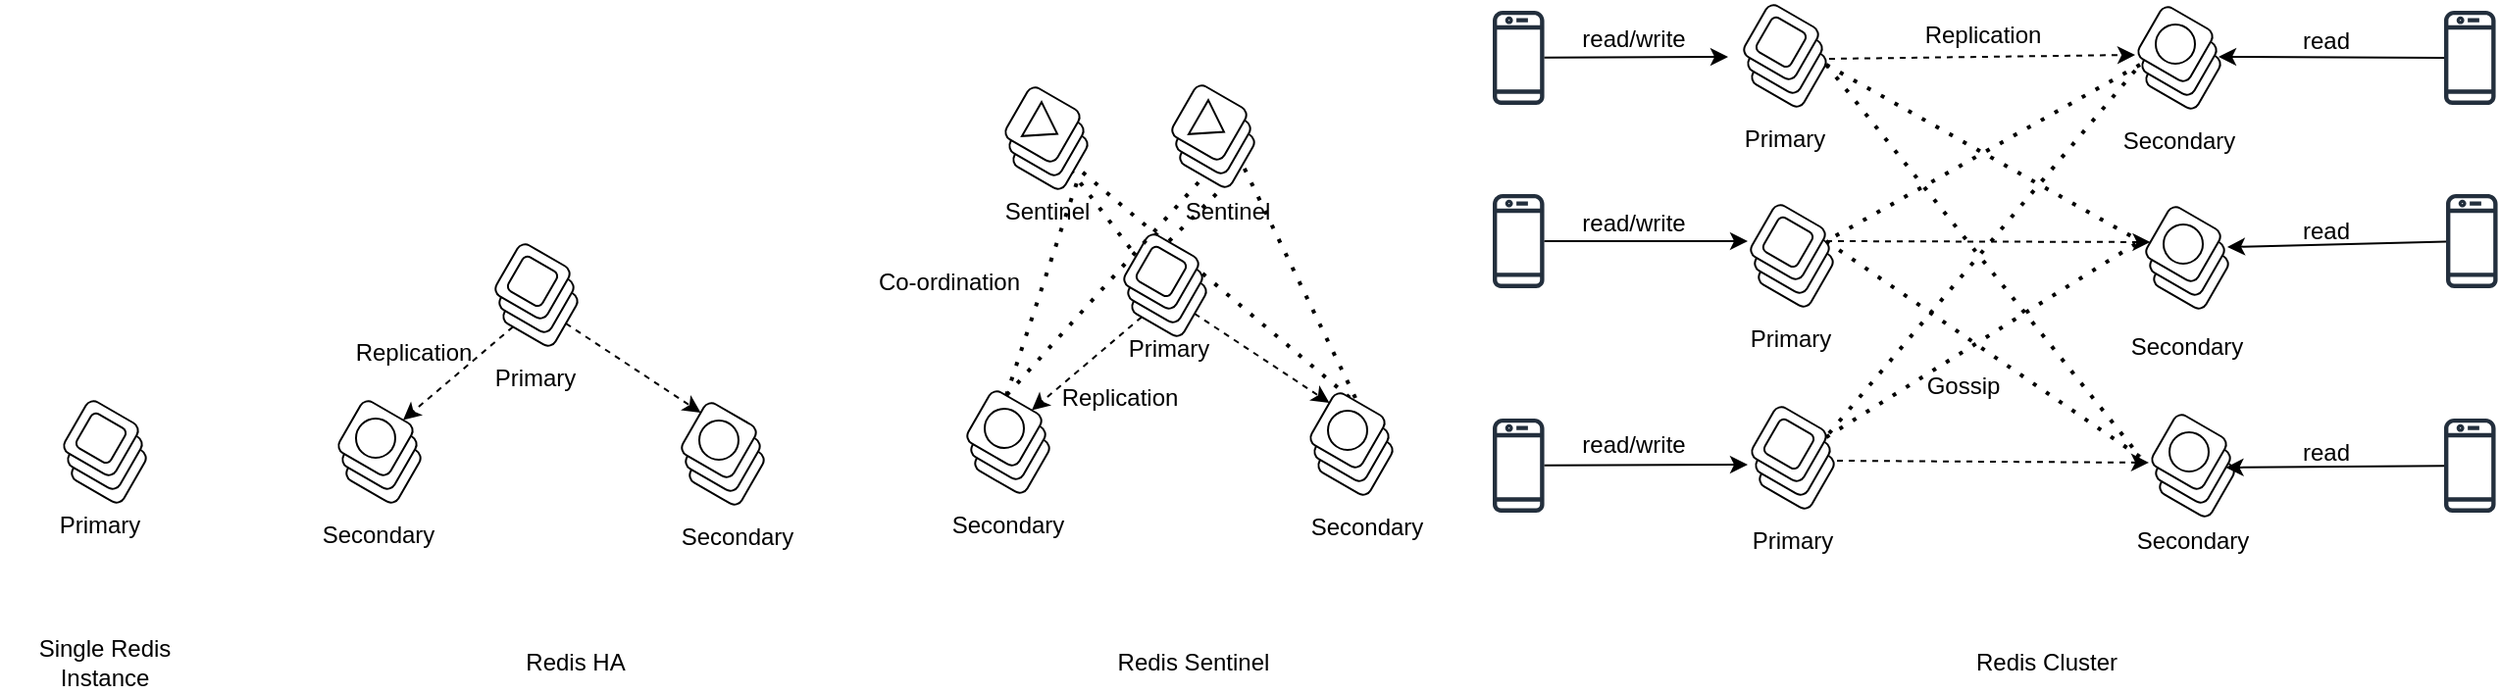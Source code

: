 <mxfile version="21.3.8" type="github">
  <diagram name="Page-1" id="Pu-Xg4iQmbZEXAthtmg6">
    <mxGraphModel dx="954" dy="1602" grid="1" gridSize="10" guides="1" tooltips="1" connect="1" arrows="1" fold="1" page="1" pageScale="1" pageWidth="850" pageHeight="1100" math="0" shadow="0">
      <root>
        <mxCell id="0" />
        <mxCell id="1" parent="0" />
        <mxCell id="jeQJ4BIFKmj9hE7d5jCC-107" value="" style="endArrow=none;dashed=1;html=1;dashPattern=1 3;strokeWidth=2;rounded=0;entryX=1;entryY=0.5;entryDx=0;entryDy=0;" edge="1" parent="1" target="jeQJ4BIFKmj9hE7d5jCC-91">
          <mxGeometry width="50" height="50" relative="1" as="geometry">
            <mxPoint x="780" y="200" as="sourcePoint" />
            <mxPoint x="730" y="190" as="targetPoint" />
          </mxGeometry>
        </mxCell>
        <mxCell id="jeQJ4BIFKmj9hE7d5jCC-108" value="" style="endArrow=none;dashed=1;html=1;dashPattern=1 3;strokeWidth=2;rounded=0;entryX=0.5;entryY=0;entryDx=0;entryDy=0;exitX=0;exitY=1;exitDx=0;exitDy=0;" edge="1" parent="1" source="jeQJ4BIFKmj9hE7d5jCC-101" target="jeQJ4BIFKmj9hE7d5jCC-101">
          <mxGeometry width="50" height="50" relative="1" as="geometry">
            <mxPoint x="600" y="410" as="sourcePoint" />
            <mxPoint x="670" y="240" as="targetPoint" />
          </mxGeometry>
        </mxCell>
        <mxCell id="jeQJ4BIFKmj9hE7d5jCC-105" value="" style="endArrow=none;dashed=1;html=1;dashPattern=1 3;strokeWidth=2;rounded=0;entryX=1;entryY=0.5;entryDx=0;entryDy=0;exitX=0.25;exitY=0;exitDx=0;exitDy=0;" edge="1" parent="1" source="jeQJ4BIFKmj9hE7d5jCC-81" target="jeQJ4BIFKmj9hE7d5jCC-12">
          <mxGeometry width="50" height="50" relative="1" as="geometry">
            <mxPoint x="730" y="420" as="sourcePoint" />
            <mxPoint x="650" y="140" as="targetPoint" />
          </mxGeometry>
        </mxCell>
        <mxCell id="jeQJ4BIFKmj9hE7d5jCC-103" value="" style="endArrow=none;dashed=1;html=1;dashPattern=1 3;strokeWidth=2;rounded=0;entryX=0.7;entryY=-0.2;entryDx=0;entryDy=0;entryPerimeter=0;" edge="1" parent="1" target="jeQJ4BIFKmj9hE7d5jCC-100">
          <mxGeometry width="50" height="50" relative="1" as="geometry">
            <mxPoint x="670" y="130" as="sourcePoint" />
            <mxPoint x="710" y="250" as="targetPoint" />
          </mxGeometry>
        </mxCell>
        <mxCell id="jeQJ4BIFKmj9hE7d5jCC-104" value="" style="endArrow=none;dashed=1;html=1;dashPattern=1 3;strokeWidth=2;rounded=0;entryX=0.75;entryY=0;entryDx=0;entryDy=0;exitX=0.25;exitY=0;exitDx=0;exitDy=0;" edge="1" parent="1" source="jeQJ4BIFKmj9hE7d5jCC-71" target="jeQJ4BIFKmj9hE7d5jCC-100">
          <mxGeometry width="50" height="50" relative="1" as="geometry">
            <mxPoint x="670" y="400" as="sourcePoint" />
            <mxPoint x="720" y="350" as="targetPoint" />
          </mxGeometry>
        </mxCell>
        <mxCell id="jeQJ4BIFKmj9hE7d5jCC-17" value="" style="group" vertex="1" connectable="0" parent="1">
          <mxGeometry x="120.0" y="200.0" width="44.981" height="54.981" as="geometry" />
        </mxCell>
        <mxCell id="jeQJ4BIFKmj9hE7d5jCC-4" value="" style="rounded=1;whiteSpace=wrap;html=1;rotation=30;" vertex="1" parent="jeQJ4BIFKmj9hE7d5jCC-17">
          <mxGeometry x="9.49" y="19.49" width="30" height="30" as="geometry" />
        </mxCell>
        <mxCell id="jeQJ4BIFKmj9hE7d5jCC-3" value="" style="rounded=1;whiteSpace=wrap;html=1;rotation=30;" vertex="1" parent="jeQJ4BIFKmj9hE7d5jCC-17">
          <mxGeometry x="7.49" y="12.49" width="30" height="30" as="geometry" />
        </mxCell>
        <mxCell id="jeQJ4BIFKmj9hE7d5jCC-2" value="" style="rounded=1;whiteSpace=wrap;html=1;rotation=30;" vertex="1" parent="jeQJ4BIFKmj9hE7d5jCC-17">
          <mxGeometry x="5.49" y="5.49" width="30" height="30" as="geometry" />
        </mxCell>
        <mxCell id="jeQJ4BIFKmj9hE7d5jCC-5" value="" style="rounded=1;whiteSpace=wrap;html=1;rotation=30;" vertex="1" parent="jeQJ4BIFKmj9hE7d5jCC-17">
          <mxGeometry x="10.49" y="10.49" width="20" height="20" as="geometry" />
        </mxCell>
        <mxCell id="jeQJ4BIFKmj9hE7d5jCC-18" value="" style="group" vertex="1" connectable="0" parent="1">
          <mxGeometry x="260.0" y="200.0" width="44.981" height="54.981" as="geometry" />
        </mxCell>
        <mxCell id="jeQJ4BIFKmj9hE7d5jCC-7" value="" style="rounded=1;whiteSpace=wrap;html=1;rotation=30;" vertex="1" parent="jeQJ4BIFKmj9hE7d5jCC-18">
          <mxGeometry x="9.49" y="19.49" width="30" height="30" as="geometry" />
        </mxCell>
        <mxCell id="jeQJ4BIFKmj9hE7d5jCC-8" value="" style="rounded=1;whiteSpace=wrap;html=1;rotation=30;" vertex="1" parent="jeQJ4BIFKmj9hE7d5jCC-18">
          <mxGeometry x="7.49" y="12.49" width="30" height="30" as="geometry" />
        </mxCell>
        <mxCell id="jeQJ4BIFKmj9hE7d5jCC-9" value="" style="rounded=1;whiteSpace=wrap;html=1;rotation=30;" vertex="1" parent="jeQJ4BIFKmj9hE7d5jCC-18">
          <mxGeometry x="5.49" y="5.49" width="30" height="30" as="geometry" />
        </mxCell>
        <mxCell id="jeQJ4BIFKmj9hE7d5jCC-11" value="" style="ellipse;whiteSpace=wrap;html=1;aspect=fixed;" vertex="1" parent="jeQJ4BIFKmj9hE7d5jCC-18">
          <mxGeometry x="10.49" y="10.49" width="20" height="20" as="geometry" />
        </mxCell>
        <mxCell id="jeQJ4BIFKmj9hE7d5jCC-19" value="" style="group" vertex="1" connectable="0" parent="1">
          <mxGeometry x="600.0" y="40.0" width="44.981" height="54.981" as="geometry" />
        </mxCell>
        <mxCell id="jeQJ4BIFKmj9hE7d5jCC-12" value="" style="rounded=1;whiteSpace=wrap;html=1;rotation=30;" vertex="1" parent="jeQJ4BIFKmj9hE7d5jCC-19">
          <mxGeometry x="9.49" y="19.49" width="30" height="30" as="geometry" />
        </mxCell>
        <mxCell id="jeQJ4BIFKmj9hE7d5jCC-13" value="" style="rounded=1;whiteSpace=wrap;html=1;rotation=30;" vertex="1" parent="jeQJ4BIFKmj9hE7d5jCC-19">
          <mxGeometry x="7.49" y="12.49" width="30" height="30" as="geometry" />
        </mxCell>
        <mxCell id="jeQJ4BIFKmj9hE7d5jCC-14" value="" style="rounded=1;whiteSpace=wrap;html=1;rotation=30;" vertex="1" parent="jeQJ4BIFKmj9hE7d5jCC-19">
          <mxGeometry x="5.49" y="5.49" width="30" height="30" as="geometry" />
        </mxCell>
        <mxCell id="jeQJ4BIFKmj9hE7d5jCC-16" value="" style="triangle;whiteSpace=wrap;html=1;rotation=30;" vertex="1" parent="jeQJ4BIFKmj9hE7d5jCC-19">
          <mxGeometry x="13.99" y="11.49" width="15" height="20" as="geometry" />
        </mxCell>
        <mxCell id="jeQJ4BIFKmj9hE7d5jCC-20" value="Single Redis Instance" style="text;html=1;strokeColor=none;fillColor=none;align=center;verticalAlign=middle;whiteSpace=wrap;rounded=0;" vertex="1" parent="1">
          <mxGeometry x="89.99" y="320" width="105" height="30" as="geometry" />
        </mxCell>
        <mxCell id="jeQJ4BIFKmj9hE7d5jCC-26" value="" style="group" vertex="1" connectable="0" parent="1">
          <mxGeometry x="340" y="120" width="44.981" height="54.981" as="geometry" />
        </mxCell>
        <mxCell id="jeQJ4BIFKmj9hE7d5jCC-27" value="" style="rounded=1;whiteSpace=wrap;html=1;rotation=30;" vertex="1" parent="jeQJ4BIFKmj9hE7d5jCC-26">
          <mxGeometry x="9.49" y="19.49" width="30" height="30" as="geometry" />
        </mxCell>
        <mxCell id="jeQJ4BIFKmj9hE7d5jCC-28" value="" style="rounded=1;whiteSpace=wrap;html=1;rotation=30;" vertex="1" parent="jeQJ4BIFKmj9hE7d5jCC-26">
          <mxGeometry x="7.49" y="12.49" width="30" height="30" as="geometry" />
        </mxCell>
        <mxCell id="jeQJ4BIFKmj9hE7d5jCC-29" value="" style="rounded=1;whiteSpace=wrap;html=1;rotation=30;" vertex="1" parent="jeQJ4BIFKmj9hE7d5jCC-26">
          <mxGeometry x="5.49" y="5.49" width="30" height="30" as="geometry" />
        </mxCell>
        <mxCell id="jeQJ4BIFKmj9hE7d5jCC-30" value="" style="rounded=1;whiteSpace=wrap;html=1;rotation=30;" vertex="1" parent="jeQJ4BIFKmj9hE7d5jCC-26">
          <mxGeometry x="10.49" y="10.49" width="20" height="20" as="geometry" />
        </mxCell>
        <mxCell id="jeQJ4BIFKmj9hE7d5jCC-31" value="" style="group" vertex="1" connectable="0" parent="1">
          <mxGeometry x="435" y="201" width="44.981" height="54.981" as="geometry" />
        </mxCell>
        <mxCell id="jeQJ4BIFKmj9hE7d5jCC-32" value="" style="rounded=1;whiteSpace=wrap;html=1;rotation=30;" vertex="1" parent="jeQJ4BIFKmj9hE7d5jCC-31">
          <mxGeometry x="9.49" y="19.49" width="30" height="30" as="geometry" />
        </mxCell>
        <mxCell id="jeQJ4BIFKmj9hE7d5jCC-33" value="" style="rounded=1;whiteSpace=wrap;html=1;rotation=30;" vertex="1" parent="jeQJ4BIFKmj9hE7d5jCC-31">
          <mxGeometry x="7.49" y="12.49" width="30" height="30" as="geometry" />
        </mxCell>
        <mxCell id="jeQJ4BIFKmj9hE7d5jCC-34" value="" style="rounded=1;whiteSpace=wrap;html=1;rotation=30;" vertex="1" parent="jeQJ4BIFKmj9hE7d5jCC-31">
          <mxGeometry x="5.49" y="5.49" width="30" height="30" as="geometry" />
        </mxCell>
        <mxCell id="jeQJ4BIFKmj9hE7d5jCC-35" value="" style="ellipse;whiteSpace=wrap;html=1;aspect=fixed;" vertex="1" parent="jeQJ4BIFKmj9hE7d5jCC-31">
          <mxGeometry x="10.49" y="10.49" width="20" height="20" as="geometry" />
        </mxCell>
        <mxCell id="jeQJ4BIFKmj9hE7d5jCC-37" value="" style="endArrow=classic;html=1;rounded=0;exitX=0.25;exitY=1;exitDx=0;exitDy=0;entryX=0.75;entryY=0;entryDx=0;entryDy=0;dashed=1;" edge="1" parent="1" source="jeQJ4BIFKmj9hE7d5jCC-27" target="jeQJ4BIFKmj9hE7d5jCC-9">
          <mxGeometry width="50" height="50" relative="1" as="geometry">
            <mxPoint x="400" y="180" as="sourcePoint" />
            <mxPoint x="450" y="130" as="targetPoint" />
          </mxGeometry>
        </mxCell>
        <mxCell id="jeQJ4BIFKmj9hE7d5jCC-38" value="" style="endArrow=classic;html=1;rounded=0;exitX=1;exitY=0.5;exitDx=0;exitDy=0;entryX=0;entryY=0.25;entryDx=0;entryDy=0;dashed=1;" edge="1" parent="1" source="jeQJ4BIFKmj9hE7d5jCC-27" target="jeQJ4BIFKmj9hE7d5jCC-34">
          <mxGeometry width="50" height="50" relative="1" as="geometry">
            <mxPoint x="350" y="330" as="sourcePoint" />
            <mxPoint x="400" y="280" as="targetPoint" />
          </mxGeometry>
        </mxCell>
        <mxCell id="jeQJ4BIFKmj9hE7d5jCC-39" value="Primary" style="text;html=1;strokeColor=none;fillColor=none;align=center;verticalAlign=middle;whiteSpace=wrap;rounded=0;" vertex="1" parent="1">
          <mxGeometry x="110" y="250" width="60" height="30" as="geometry" />
        </mxCell>
        <mxCell id="jeQJ4BIFKmj9hE7d5jCC-40" value="Primary" style="text;html=1;strokeColor=none;fillColor=none;align=center;verticalAlign=middle;whiteSpace=wrap;rounded=0;" vertex="1" parent="1">
          <mxGeometry x="332.49" y="174.98" width="60" height="30" as="geometry" />
        </mxCell>
        <mxCell id="jeQJ4BIFKmj9hE7d5jCC-41" value="Secondary" style="text;html=1;strokeColor=none;fillColor=none;align=center;verticalAlign=middle;whiteSpace=wrap;rounded=0;" vertex="1" parent="1">
          <mxGeometry x="252.49" y="254.98" width="60" height="30" as="geometry" />
        </mxCell>
        <mxCell id="jeQJ4BIFKmj9hE7d5jCC-42" value="Secondary" style="text;html=1;strokeColor=none;fillColor=none;align=center;verticalAlign=middle;whiteSpace=wrap;rounded=0;" vertex="1" parent="1">
          <mxGeometry x="435" y="255.98" width="60" height="30" as="geometry" />
        </mxCell>
        <mxCell id="jeQJ4BIFKmj9hE7d5jCC-43" value="Redis HA" style="text;html=1;strokeColor=none;fillColor=none;align=center;verticalAlign=middle;whiteSpace=wrap;rounded=0;" vertex="1" parent="1">
          <mxGeometry x="330" y="320" width="105" height="30" as="geometry" />
        </mxCell>
        <mxCell id="jeQJ4BIFKmj9hE7d5jCC-68" value="" style="group" vertex="1" connectable="0" parent="1">
          <mxGeometry x="580.51" y="195.0" width="44.981" height="54.981" as="geometry" />
        </mxCell>
        <mxCell id="jeQJ4BIFKmj9hE7d5jCC-69" value="" style="rounded=1;whiteSpace=wrap;html=1;rotation=30;" vertex="1" parent="jeQJ4BIFKmj9hE7d5jCC-68">
          <mxGeometry x="9.49" y="19.49" width="30" height="30" as="geometry" />
        </mxCell>
        <mxCell id="jeQJ4BIFKmj9hE7d5jCC-70" value="" style="rounded=1;whiteSpace=wrap;html=1;rotation=30;" vertex="1" parent="jeQJ4BIFKmj9hE7d5jCC-68">
          <mxGeometry x="7.49" y="12.49" width="30" height="30" as="geometry" />
        </mxCell>
        <mxCell id="jeQJ4BIFKmj9hE7d5jCC-71" value="" style="rounded=1;whiteSpace=wrap;html=1;rotation=30;" vertex="1" parent="jeQJ4BIFKmj9hE7d5jCC-68">
          <mxGeometry x="5.49" y="5.49" width="30" height="30" as="geometry" />
        </mxCell>
        <mxCell id="jeQJ4BIFKmj9hE7d5jCC-72" value="" style="ellipse;whiteSpace=wrap;html=1;aspect=fixed;" vertex="1" parent="jeQJ4BIFKmj9hE7d5jCC-68">
          <mxGeometry x="10.49" y="10.49" width="20" height="20" as="geometry" />
        </mxCell>
        <mxCell id="jeQJ4BIFKmj9hE7d5jCC-73" value="" style="group" vertex="1" connectable="0" parent="1">
          <mxGeometry x="660.51" y="115" width="44.981" height="54.981" as="geometry" />
        </mxCell>
        <mxCell id="jeQJ4BIFKmj9hE7d5jCC-74" value="" style="rounded=1;whiteSpace=wrap;html=1;rotation=30;" vertex="1" parent="jeQJ4BIFKmj9hE7d5jCC-73">
          <mxGeometry x="9.49" y="19.49" width="30" height="30" as="geometry" />
        </mxCell>
        <mxCell id="jeQJ4BIFKmj9hE7d5jCC-75" value="" style="rounded=1;whiteSpace=wrap;html=1;rotation=30;" vertex="1" parent="jeQJ4BIFKmj9hE7d5jCC-73">
          <mxGeometry x="7.49" y="12.49" width="30" height="30" as="geometry" />
        </mxCell>
        <mxCell id="jeQJ4BIFKmj9hE7d5jCC-76" value="" style="rounded=1;whiteSpace=wrap;html=1;rotation=30;" vertex="1" parent="jeQJ4BIFKmj9hE7d5jCC-73">
          <mxGeometry x="5.49" y="5.49" width="30" height="30" as="geometry" />
        </mxCell>
        <mxCell id="jeQJ4BIFKmj9hE7d5jCC-77" value="" style="rounded=1;whiteSpace=wrap;html=1;rotation=30;" vertex="1" parent="jeQJ4BIFKmj9hE7d5jCC-73">
          <mxGeometry x="10.49" y="10.49" width="20" height="20" as="geometry" />
        </mxCell>
        <mxCell id="jeQJ4BIFKmj9hE7d5jCC-78" value="" style="group" vertex="1" connectable="0" parent="1">
          <mxGeometry x="755.51" y="196" width="44.981" height="54.981" as="geometry" />
        </mxCell>
        <mxCell id="jeQJ4BIFKmj9hE7d5jCC-79" value="" style="rounded=1;whiteSpace=wrap;html=1;rotation=30;" vertex="1" parent="jeQJ4BIFKmj9hE7d5jCC-78">
          <mxGeometry x="9.49" y="19.49" width="30" height="30" as="geometry" />
        </mxCell>
        <mxCell id="jeQJ4BIFKmj9hE7d5jCC-80" value="" style="rounded=1;whiteSpace=wrap;html=1;rotation=30;" vertex="1" parent="jeQJ4BIFKmj9hE7d5jCC-78">
          <mxGeometry x="7.49" y="12.49" width="30" height="30" as="geometry" />
        </mxCell>
        <mxCell id="jeQJ4BIFKmj9hE7d5jCC-81" value="" style="rounded=1;whiteSpace=wrap;html=1;rotation=30;" vertex="1" parent="jeQJ4BIFKmj9hE7d5jCC-78">
          <mxGeometry x="5.49" y="5.49" width="30" height="30" as="geometry" />
        </mxCell>
        <mxCell id="jeQJ4BIFKmj9hE7d5jCC-82" value="" style="ellipse;whiteSpace=wrap;html=1;aspect=fixed;" vertex="1" parent="jeQJ4BIFKmj9hE7d5jCC-78">
          <mxGeometry x="10.49" y="10.49" width="20" height="20" as="geometry" />
        </mxCell>
        <mxCell id="jeQJ4BIFKmj9hE7d5jCC-83" value="" style="endArrow=classic;html=1;rounded=0;exitX=0.25;exitY=1;exitDx=0;exitDy=0;entryX=0.75;entryY=0;entryDx=0;entryDy=0;dashed=1;" edge="1" parent="1" source="jeQJ4BIFKmj9hE7d5jCC-74" target="jeQJ4BIFKmj9hE7d5jCC-71">
          <mxGeometry width="50" height="50" relative="1" as="geometry">
            <mxPoint x="720.51" y="175" as="sourcePoint" />
            <mxPoint x="770.51" y="125" as="targetPoint" />
          </mxGeometry>
        </mxCell>
        <mxCell id="jeQJ4BIFKmj9hE7d5jCC-84" value="" style="endArrow=classic;html=1;rounded=0;exitX=1;exitY=0.5;exitDx=0;exitDy=0;entryX=0;entryY=0.25;entryDx=0;entryDy=0;dashed=1;" edge="1" parent="1" source="jeQJ4BIFKmj9hE7d5jCC-74" target="jeQJ4BIFKmj9hE7d5jCC-81">
          <mxGeometry width="50" height="50" relative="1" as="geometry">
            <mxPoint x="670.51" y="325" as="sourcePoint" />
            <mxPoint x="720.51" y="275" as="targetPoint" />
          </mxGeometry>
        </mxCell>
        <mxCell id="jeQJ4BIFKmj9hE7d5jCC-85" value="Primary" style="text;html=1;strokeColor=none;fillColor=none;align=center;verticalAlign=middle;whiteSpace=wrap;rounded=0;" vertex="1" parent="1">
          <mxGeometry x="655" y="159.98" width="60" height="30" as="geometry" />
        </mxCell>
        <mxCell id="jeQJ4BIFKmj9hE7d5jCC-86" value="Secondary" style="text;html=1;strokeColor=none;fillColor=none;align=center;verticalAlign=middle;whiteSpace=wrap;rounded=0;" vertex="1" parent="1">
          <mxGeometry x="573" y="249.98" width="60" height="30" as="geometry" />
        </mxCell>
        <mxCell id="jeQJ4BIFKmj9hE7d5jCC-87" value="Secondary" style="text;html=1;strokeColor=none;fillColor=none;align=center;verticalAlign=middle;whiteSpace=wrap;rounded=0;" vertex="1" parent="1">
          <mxGeometry x="755.51" y="250.98" width="60" height="30" as="geometry" />
        </mxCell>
        <mxCell id="jeQJ4BIFKmj9hE7d5jCC-90" value="" style="group" vertex="1" connectable="0" parent="1">
          <mxGeometry x="685" y="39" width="44.981" height="54.981" as="geometry" />
        </mxCell>
        <mxCell id="jeQJ4BIFKmj9hE7d5jCC-91" value="" style="rounded=1;whiteSpace=wrap;html=1;rotation=30;" vertex="1" parent="jeQJ4BIFKmj9hE7d5jCC-90">
          <mxGeometry x="9.49" y="19.49" width="30" height="30" as="geometry" />
        </mxCell>
        <mxCell id="jeQJ4BIFKmj9hE7d5jCC-92" value="" style="rounded=1;whiteSpace=wrap;html=1;rotation=30;" vertex="1" parent="jeQJ4BIFKmj9hE7d5jCC-90">
          <mxGeometry x="7.49" y="12.49" width="30" height="30" as="geometry" />
        </mxCell>
        <mxCell id="jeQJ4BIFKmj9hE7d5jCC-93" value="" style="rounded=1;whiteSpace=wrap;html=1;rotation=30;" vertex="1" parent="jeQJ4BIFKmj9hE7d5jCC-90">
          <mxGeometry x="5.49" y="5.49" width="30" height="30" as="geometry" />
        </mxCell>
        <mxCell id="jeQJ4BIFKmj9hE7d5jCC-94" value="" style="triangle;whiteSpace=wrap;html=1;rotation=30;" vertex="1" parent="jeQJ4BIFKmj9hE7d5jCC-90">
          <mxGeometry x="13.99" y="11.49" width="15" height="20" as="geometry" />
        </mxCell>
        <mxCell id="jeQJ4BIFKmj9hE7d5jCC-100" value="Sentinel" style="text;html=1;strokeColor=none;fillColor=none;align=center;verticalAlign=middle;whiteSpace=wrap;rounded=0;" vertex="1" parent="1">
          <mxGeometry x="593" y="90" width="60" height="30" as="geometry" />
        </mxCell>
        <mxCell id="jeQJ4BIFKmj9hE7d5jCC-101" value="Sentinel" style="text;html=1;strokeColor=none;fillColor=none;align=center;verticalAlign=middle;whiteSpace=wrap;rounded=0;" vertex="1" parent="1">
          <mxGeometry x="685" y="90" width="60" height="30" as="geometry" />
        </mxCell>
        <mxCell id="jeQJ4BIFKmj9hE7d5jCC-106" value="" style="endArrow=none;dashed=1;html=1;dashPattern=1 3;strokeWidth=2;rounded=0;exitX=0.25;exitY=0;exitDx=0;exitDy=0;entryX=0.25;entryY=0;entryDx=0;entryDy=0;" edge="1" parent="1" source="jeQJ4BIFKmj9hE7d5jCC-101" target="jeQJ4BIFKmj9hE7d5jCC-71">
          <mxGeometry width="50" height="50" relative="1" as="geometry">
            <mxPoint x="690" y="270" as="sourcePoint" />
            <mxPoint x="670" y="400" as="targetPoint" />
          </mxGeometry>
        </mxCell>
        <mxCell id="jeQJ4BIFKmj9hE7d5jCC-109" value="Redis Sentinel" style="text;html=1;strokeColor=none;fillColor=none;align=center;verticalAlign=middle;whiteSpace=wrap;rounded=0;" vertex="1" parent="1">
          <mxGeometry x="644.98" y="320" width="105" height="30" as="geometry" />
        </mxCell>
        <mxCell id="jeQJ4BIFKmj9hE7d5jCC-110" value="Replication" style="text;html=1;strokeColor=none;fillColor=none;align=center;verticalAlign=middle;whiteSpace=wrap;rounded=0;" vertex="1" parent="1">
          <mxGeometry x="270" y="159" width="60" height="36" as="geometry" />
        </mxCell>
        <mxCell id="jeQJ4BIFKmj9hE7d5jCC-111" value="Co-ordination" style="text;html=1;strokeColor=none;fillColor=none;align=center;verticalAlign=middle;whiteSpace=wrap;rounded=0;" vertex="1" parent="1">
          <mxGeometry x="513.49" y="125.98" width="119.51" height="30" as="geometry" />
        </mxCell>
        <mxCell id="jeQJ4BIFKmj9hE7d5jCC-112" value="" style="group" vertex="1" connectable="0" parent="1">
          <mxGeometry x="980" y="100" width="44.981" height="54.981" as="geometry" />
        </mxCell>
        <mxCell id="jeQJ4BIFKmj9hE7d5jCC-113" value="" style="rounded=1;whiteSpace=wrap;html=1;rotation=30;" vertex="1" parent="jeQJ4BIFKmj9hE7d5jCC-112">
          <mxGeometry x="9.49" y="19.49" width="30" height="30" as="geometry" />
        </mxCell>
        <mxCell id="jeQJ4BIFKmj9hE7d5jCC-114" value="" style="rounded=1;whiteSpace=wrap;html=1;rotation=30;" vertex="1" parent="jeQJ4BIFKmj9hE7d5jCC-112">
          <mxGeometry x="7.49" y="12.49" width="30" height="30" as="geometry" />
        </mxCell>
        <mxCell id="jeQJ4BIFKmj9hE7d5jCC-115" value="" style="rounded=1;whiteSpace=wrap;html=1;rotation=30;" vertex="1" parent="jeQJ4BIFKmj9hE7d5jCC-112">
          <mxGeometry x="5.49" y="5.49" width="30" height="30" as="geometry" />
        </mxCell>
        <mxCell id="jeQJ4BIFKmj9hE7d5jCC-116" value="" style="rounded=1;whiteSpace=wrap;html=1;rotation=30;" vertex="1" parent="jeQJ4BIFKmj9hE7d5jCC-112">
          <mxGeometry x="10.49" y="10.49" width="20" height="20" as="geometry" />
        </mxCell>
        <mxCell id="jeQJ4BIFKmj9hE7d5jCC-117" value="Primary" style="text;html=1;strokeColor=none;fillColor=none;align=center;verticalAlign=middle;whiteSpace=wrap;rounded=0;" vertex="1" parent="1">
          <mxGeometry x="972.49" y="154.98" width="60" height="30" as="geometry" />
        </mxCell>
        <mxCell id="jeQJ4BIFKmj9hE7d5jCC-124" value="" style="group" vertex="1" connectable="0" parent="1">
          <mxGeometry x="980.51" y="203" width="44.981" height="54.981" as="geometry" />
        </mxCell>
        <mxCell id="jeQJ4BIFKmj9hE7d5jCC-125" value="" style="rounded=1;whiteSpace=wrap;html=1;rotation=30;" vertex="1" parent="jeQJ4BIFKmj9hE7d5jCC-124">
          <mxGeometry x="9.49" y="19.49" width="30" height="30" as="geometry" />
        </mxCell>
        <mxCell id="jeQJ4BIFKmj9hE7d5jCC-126" value="" style="rounded=1;whiteSpace=wrap;html=1;rotation=30;" vertex="1" parent="jeQJ4BIFKmj9hE7d5jCC-124">
          <mxGeometry x="7.49" y="12.49" width="30" height="30" as="geometry" />
        </mxCell>
        <mxCell id="jeQJ4BIFKmj9hE7d5jCC-127" value="" style="rounded=1;whiteSpace=wrap;html=1;rotation=30;" vertex="1" parent="jeQJ4BIFKmj9hE7d5jCC-124">
          <mxGeometry x="5.49" y="5.49" width="30" height="30" as="geometry" />
        </mxCell>
        <mxCell id="jeQJ4BIFKmj9hE7d5jCC-128" value="" style="rounded=1;whiteSpace=wrap;html=1;rotation=30;" vertex="1" parent="jeQJ4BIFKmj9hE7d5jCC-124">
          <mxGeometry x="10.49" y="10.49" width="20" height="20" as="geometry" />
        </mxCell>
        <mxCell id="jeQJ4BIFKmj9hE7d5jCC-129" value="Primary" style="text;html=1;strokeColor=none;fillColor=none;align=center;verticalAlign=middle;whiteSpace=wrap;rounded=0;" vertex="1" parent="1">
          <mxGeometry x="973" y="257.98" width="60" height="30" as="geometry" />
        </mxCell>
        <mxCell id="jeQJ4BIFKmj9hE7d5jCC-130" value="" style="group" vertex="1" connectable="0" parent="1">
          <mxGeometry x="976.51" y="-2" width="44.981" height="54.981" as="geometry" />
        </mxCell>
        <mxCell id="jeQJ4BIFKmj9hE7d5jCC-131" value="" style="rounded=1;whiteSpace=wrap;html=1;rotation=30;" vertex="1" parent="jeQJ4BIFKmj9hE7d5jCC-130">
          <mxGeometry x="9.49" y="19.49" width="30" height="30" as="geometry" />
        </mxCell>
        <mxCell id="jeQJ4BIFKmj9hE7d5jCC-132" value="" style="rounded=1;whiteSpace=wrap;html=1;rotation=30;" vertex="1" parent="jeQJ4BIFKmj9hE7d5jCC-130">
          <mxGeometry x="7.49" y="12.49" width="30" height="30" as="geometry" />
        </mxCell>
        <mxCell id="jeQJ4BIFKmj9hE7d5jCC-133" value="" style="rounded=1;whiteSpace=wrap;html=1;rotation=30;" vertex="1" parent="jeQJ4BIFKmj9hE7d5jCC-130">
          <mxGeometry x="5.49" y="5.49" width="30" height="30" as="geometry" />
        </mxCell>
        <mxCell id="jeQJ4BIFKmj9hE7d5jCC-134" value="" style="rounded=1;whiteSpace=wrap;html=1;rotation=30;" vertex="1" parent="jeQJ4BIFKmj9hE7d5jCC-130">
          <mxGeometry x="10.49" y="10.49" width="20" height="20" as="geometry" />
        </mxCell>
        <mxCell id="jeQJ4BIFKmj9hE7d5jCC-135" value="Primary" style="text;html=1;strokeColor=none;fillColor=none;align=center;verticalAlign=middle;whiteSpace=wrap;rounded=0;" vertex="1" parent="1">
          <mxGeometry x="969" y="52.98" width="60" height="30" as="geometry" />
        </mxCell>
        <mxCell id="jeQJ4BIFKmj9hE7d5jCC-136" value="" style="group" vertex="1" connectable="0" parent="1">
          <mxGeometry x="1177.51" y="-1" width="44.981" height="54.981" as="geometry" />
        </mxCell>
        <mxCell id="jeQJ4BIFKmj9hE7d5jCC-137" value="" style="rounded=1;whiteSpace=wrap;html=1;rotation=30;" vertex="1" parent="jeQJ4BIFKmj9hE7d5jCC-136">
          <mxGeometry x="9.49" y="19.49" width="30" height="30" as="geometry" />
        </mxCell>
        <mxCell id="jeQJ4BIFKmj9hE7d5jCC-138" value="" style="rounded=1;whiteSpace=wrap;html=1;rotation=30;" vertex="1" parent="jeQJ4BIFKmj9hE7d5jCC-136">
          <mxGeometry x="7.49" y="12.49" width="30" height="30" as="geometry" />
        </mxCell>
        <mxCell id="jeQJ4BIFKmj9hE7d5jCC-139" value="" style="rounded=1;whiteSpace=wrap;html=1;rotation=30;" vertex="1" parent="jeQJ4BIFKmj9hE7d5jCC-136">
          <mxGeometry x="5.49" y="5.49" width="30" height="30" as="geometry" />
        </mxCell>
        <mxCell id="jeQJ4BIFKmj9hE7d5jCC-140" value="" style="ellipse;whiteSpace=wrap;html=1;aspect=fixed;" vertex="1" parent="jeQJ4BIFKmj9hE7d5jCC-136">
          <mxGeometry x="10.49" y="10.49" width="20" height="20" as="geometry" />
        </mxCell>
        <mxCell id="jeQJ4BIFKmj9hE7d5jCC-141" value="Secondary" style="text;html=1;strokeColor=none;fillColor=none;align=center;verticalAlign=middle;whiteSpace=wrap;rounded=0;" vertex="1" parent="1">
          <mxGeometry x="1170" y="53.98" width="60" height="30" as="geometry" />
        </mxCell>
        <mxCell id="jeQJ4BIFKmj9hE7d5jCC-142" value="" style="group" vertex="1" connectable="0" parent="1">
          <mxGeometry x="1181.51" y="101" width="44.981" height="54.981" as="geometry" />
        </mxCell>
        <mxCell id="jeQJ4BIFKmj9hE7d5jCC-143" value="" style="rounded=1;whiteSpace=wrap;html=1;rotation=30;" vertex="1" parent="jeQJ4BIFKmj9hE7d5jCC-142">
          <mxGeometry x="9.49" y="19.49" width="30" height="30" as="geometry" />
        </mxCell>
        <mxCell id="jeQJ4BIFKmj9hE7d5jCC-144" value="" style="rounded=1;whiteSpace=wrap;html=1;rotation=30;" vertex="1" parent="jeQJ4BIFKmj9hE7d5jCC-142">
          <mxGeometry x="7.49" y="12.49" width="30" height="30" as="geometry" />
        </mxCell>
        <mxCell id="jeQJ4BIFKmj9hE7d5jCC-145" value="" style="rounded=1;whiteSpace=wrap;html=1;rotation=30;" vertex="1" parent="jeQJ4BIFKmj9hE7d5jCC-142">
          <mxGeometry x="5.49" y="5.49" width="30" height="30" as="geometry" />
        </mxCell>
        <mxCell id="jeQJ4BIFKmj9hE7d5jCC-146" value="" style="ellipse;whiteSpace=wrap;html=1;aspect=fixed;" vertex="1" parent="jeQJ4BIFKmj9hE7d5jCC-142">
          <mxGeometry x="10.49" y="10.49" width="20" height="20" as="geometry" />
        </mxCell>
        <mxCell id="jeQJ4BIFKmj9hE7d5jCC-147" value="Secondary" style="text;html=1;strokeColor=none;fillColor=none;align=center;verticalAlign=middle;whiteSpace=wrap;rounded=0;" vertex="1" parent="1">
          <mxGeometry x="1174" y="158.98" width="60" height="30" as="geometry" />
        </mxCell>
        <mxCell id="jeQJ4BIFKmj9hE7d5jCC-148" value="" style="group" vertex="1" connectable="0" parent="1">
          <mxGeometry x="1184.51" y="207" width="44.981" height="54.981" as="geometry" />
        </mxCell>
        <mxCell id="jeQJ4BIFKmj9hE7d5jCC-149" value="" style="rounded=1;whiteSpace=wrap;html=1;rotation=30;" vertex="1" parent="jeQJ4BIFKmj9hE7d5jCC-148">
          <mxGeometry x="9.49" y="19.49" width="30" height="30" as="geometry" />
        </mxCell>
        <mxCell id="jeQJ4BIFKmj9hE7d5jCC-150" value="" style="rounded=1;whiteSpace=wrap;html=1;rotation=30;" vertex="1" parent="jeQJ4BIFKmj9hE7d5jCC-148">
          <mxGeometry x="7.49" y="12.49" width="30" height="30" as="geometry" />
        </mxCell>
        <mxCell id="jeQJ4BIFKmj9hE7d5jCC-151" value="" style="rounded=1;whiteSpace=wrap;html=1;rotation=30;" vertex="1" parent="jeQJ4BIFKmj9hE7d5jCC-148">
          <mxGeometry x="5.49" y="5.49" width="30" height="30" as="geometry" />
        </mxCell>
        <mxCell id="jeQJ4BIFKmj9hE7d5jCC-152" value="" style="ellipse;whiteSpace=wrap;html=1;aspect=fixed;" vertex="1" parent="jeQJ4BIFKmj9hE7d5jCC-148">
          <mxGeometry x="10.49" y="10.49" width="20" height="20" as="geometry" />
        </mxCell>
        <mxCell id="jeQJ4BIFKmj9hE7d5jCC-153" value="Secondary" style="text;html=1;strokeColor=none;fillColor=none;align=center;verticalAlign=middle;whiteSpace=wrap;rounded=0;" vertex="1" parent="1">
          <mxGeometry x="1177" y="257.98" width="60" height="30" as="geometry" />
        </mxCell>
        <mxCell id="jeQJ4BIFKmj9hE7d5jCC-154" value="" style="endArrow=classic;html=1;rounded=0;exitX=1;exitY=0;exitDx=0;exitDy=0;entryX=0;entryY=1;entryDx=0;entryDy=0;dashed=1;" edge="1" parent="1" source="jeQJ4BIFKmj9hE7d5jCC-131" target="jeQJ4BIFKmj9hE7d5jCC-139">
          <mxGeometry width="50" height="50" relative="1" as="geometry">
            <mxPoint x="960" y="190" as="sourcePoint" />
            <mxPoint x="1150" y="40" as="targetPoint" />
          </mxGeometry>
        </mxCell>
        <mxCell id="jeQJ4BIFKmj9hE7d5jCC-155" value="" style="endArrow=classic;html=1;rounded=0;entryX=0;entryY=0.75;entryDx=0;entryDy=0;dashed=1;" edge="1" parent="1" target="jeQJ4BIFKmj9hE7d5jCC-145">
          <mxGeometry width="50" height="50" relative="1" as="geometry">
            <mxPoint x="1020" y="120" as="sourcePoint" />
            <mxPoint x="1110" y="140" as="targetPoint" />
          </mxGeometry>
        </mxCell>
        <mxCell id="jeQJ4BIFKmj9hE7d5jCC-156" value="" style="endArrow=classic;html=1;rounded=0;exitX=1;exitY=0;exitDx=0;exitDy=0;entryX=0;entryY=1;entryDx=0;entryDy=0;dashed=1;" edge="1" parent="1" source="jeQJ4BIFKmj9hE7d5jCC-125" target="jeQJ4BIFKmj9hE7d5jCC-151">
          <mxGeometry width="50" height="50" relative="1" as="geometry">
            <mxPoint x="960" y="190" as="sourcePoint" />
            <mxPoint x="1010" y="140" as="targetPoint" />
          </mxGeometry>
        </mxCell>
        <mxCell id="jeQJ4BIFKmj9hE7d5jCC-159" value="" style="sketch=0;outlineConnect=0;fontColor=#232F3E;gradientColor=none;fillColor=#232F3D;strokeColor=none;dashed=0;verticalLabelPosition=bottom;verticalAlign=top;align=center;html=1;fontSize=12;fontStyle=0;aspect=fixed;pointerEvents=1;shape=mxgraph.aws4.mobile_client;" vertex="1" parent="1">
          <mxGeometry x="850" y="1.49" width="26.28" height="50" as="geometry" />
        </mxCell>
        <mxCell id="jeQJ4BIFKmj9hE7d5jCC-160" value="" style="sketch=0;outlineConnect=0;fontColor=#232F3E;gradientColor=none;fillColor=#232F3D;strokeColor=none;dashed=0;verticalLabelPosition=bottom;verticalAlign=top;align=center;html=1;fontSize=12;fontStyle=0;aspect=fixed;pointerEvents=1;shape=mxgraph.aws4.mobile_client;" vertex="1" parent="1">
          <mxGeometry x="1335" y="1.49" width="26.28" height="50" as="geometry" />
        </mxCell>
        <mxCell id="jeQJ4BIFKmj9hE7d5jCC-161" value="" style="sketch=0;outlineConnect=0;fontColor=#232F3E;gradientColor=none;fillColor=#232F3D;strokeColor=none;dashed=0;verticalLabelPosition=bottom;verticalAlign=top;align=center;html=1;fontSize=12;fontStyle=0;aspect=fixed;pointerEvents=1;shape=mxgraph.aws4.mobile_client;" vertex="1" parent="1">
          <mxGeometry x="850" y="94.98" width="26.28" height="50" as="geometry" />
        </mxCell>
        <mxCell id="jeQJ4BIFKmj9hE7d5jCC-162" value="" style="sketch=0;outlineConnect=0;fontColor=#232F3E;gradientColor=none;fillColor=#232F3D;strokeColor=none;dashed=0;verticalLabelPosition=bottom;verticalAlign=top;align=center;html=1;fontSize=12;fontStyle=0;aspect=fixed;pointerEvents=1;shape=mxgraph.aws4.mobile_client;" vertex="1" parent="1">
          <mxGeometry x="850" y="209.49" width="26.28" height="50" as="geometry" />
        </mxCell>
        <mxCell id="jeQJ4BIFKmj9hE7d5jCC-163" value="" style="sketch=0;outlineConnect=0;fontColor=#232F3E;gradientColor=none;fillColor=#232F3D;strokeColor=none;dashed=0;verticalLabelPosition=bottom;verticalAlign=top;align=center;html=1;fontSize=12;fontStyle=0;aspect=fixed;pointerEvents=1;shape=mxgraph.aws4.mobile_client;" vertex="1" parent="1">
          <mxGeometry x="1336" y="94.98" width="26.28" height="50" as="geometry" />
        </mxCell>
        <mxCell id="jeQJ4BIFKmj9hE7d5jCC-164" value="" style="sketch=0;outlineConnect=0;fontColor=#232F3E;gradientColor=none;fillColor=#232F3D;strokeColor=none;dashed=0;verticalLabelPosition=bottom;verticalAlign=top;align=center;html=1;fontSize=12;fontStyle=0;aspect=fixed;pointerEvents=1;shape=mxgraph.aws4.mobile_client;" vertex="1" parent="1">
          <mxGeometry x="1335" y="209.49" width="26.28" height="50" as="geometry" />
        </mxCell>
        <mxCell id="jeQJ4BIFKmj9hE7d5jCC-165" value="" style="endArrow=none;dashed=1;html=1;dashPattern=1 3;strokeWidth=2;rounded=0;" edge="1" parent="1">
          <mxGeometry width="50" height="50" relative="1" as="geometry">
            <mxPoint x="1020" y="30" as="sourcePoint" />
            <mxPoint x="1180" y="120" as="targetPoint" />
          </mxGeometry>
        </mxCell>
        <mxCell id="jeQJ4BIFKmj9hE7d5jCC-166" value="" style="endArrow=none;dashed=1;html=1;dashPattern=1 3;strokeWidth=2;rounded=0;" edge="1" parent="1">
          <mxGeometry width="50" height="50" relative="1" as="geometry">
            <mxPoint x="1020" y="30" as="sourcePoint" />
            <mxPoint x="1180" y="230" as="targetPoint" />
          </mxGeometry>
        </mxCell>
        <mxCell id="jeQJ4BIFKmj9hE7d5jCC-167" value="" style="endArrow=none;dashed=1;html=1;dashPattern=1 3;strokeWidth=2;rounded=0;" edge="1" parent="1">
          <mxGeometry width="50" height="50" relative="1" as="geometry">
            <mxPoint x="1180" y="30" as="sourcePoint" />
            <mxPoint x="1020" y="120" as="targetPoint" />
          </mxGeometry>
        </mxCell>
        <mxCell id="jeQJ4BIFKmj9hE7d5jCC-168" value="" style="endArrow=none;dashed=1;html=1;dashPattern=1 3;strokeWidth=2;rounded=0;exitX=1;exitY=0;exitDx=0;exitDy=0;" edge="1" parent="1" source="jeQJ4BIFKmj9hE7d5jCC-127">
          <mxGeometry width="50" height="50" relative="1" as="geometry">
            <mxPoint x="960" y="190" as="sourcePoint" />
            <mxPoint x="1180" y="30" as="targetPoint" />
          </mxGeometry>
        </mxCell>
        <mxCell id="jeQJ4BIFKmj9hE7d5jCC-169" value="" style="endArrow=none;dashed=1;html=1;dashPattern=1 3;strokeWidth=2;rounded=0;" edge="1" parent="1">
          <mxGeometry width="50" height="50" relative="1" as="geometry">
            <mxPoint x="1020" y="120" as="sourcePoint" />
            <mxPoint x="1180" y="230" as="targetPoint" />
          </mxGeometry>
        </mxCell>
        <mxCell id="jeQJ4BIFKmj9hE7d5jCC-170" value="" style="endArrow=none;dashed=1;html=1;dashPattern=1 3;strokeWidth=2;rounded=0;" edge="1" parent="1">
          <mxGeometry width="50" height="50" relative="1" as="geometry">
            <mxPoint x="1020" y="220" as="sourcePoint" />
            <mxPoint x="1180" y="120" as="targetPoint" />
          </mxGeometry>
        </mxCell>
        <mxCell id="jeQJ4BIFKmj9hE7d5jCC-171" value="Replication" style="text;html=1;strokeColor=none;fillColor=none;align=center;verticalAlign=middle;whiteSpace=wrap;rounded=0;" vertex="1" parent="1">
          <mxGeometry x="630" y="184.98" width="60" height="30" as="geometry" />
        </mxCell>
        <mxCell id="jeQJ4BIFKmj9hE7d5jCC-172" value="Replication" style="text;html=1;strokeColor=none;fillColor=none;align=center;verticalAlign=middle;whiteSpace=wrap;rounded=0;" vertex="1" parent="1">
          <mxGeometry x="1070" width="60" height="30" as="geometry" />
        </mxCell>
        <mxCell id="jeQJ4BIFKmj9hE7d5jCC-173" value="Gossip" style="text;html=1;strokeColor=none;fillColor=none;align=center;verticalAlign=middle;whiteSpace=wrap;rounded=0;" vertex="1" parent="1">
          <mxGeometry x="1060" y="179.49" width="60" height="30" as="geometry" />
        </mxCell>
        <mxCell id="jeQJ4BIFKmj9hE7d5jCC-174" value="" style="endArrow=classic;html=1;rounded=0;" edge="1" parent="1" source="jeQJ4BIFKmj9hE7d5jCC-159">
          <mxGeometry width="50" height="50" relative="1" as="geometry">
            <mxPoint x="1110" y="190" as="sourcePoint" />
            <mxPoint x="970" y="26" as="targetPoint" />
          </mxGeometry>
        </mxCell>
        <mxCell id="jeQJ4BIFKmj9hE7d5jCC-175" value="" style="endArrow=classic;html=1;rounded=0;" edge="1" parent="1" source="jeQJ4BIFKmj9hE7d5jCC-161">
          <mxGeometry width="50" height="50" relative="1" as="geometry">
            <mxPoint x="1110" y="190" as="sourcePoint" />
            <mxPoint x="980" y="120" as="targetPoint" />
          </mxGeometry>
        </mxCell>
        <mxCell id="jeQJ4BIFKmj9hE7d5jCC-176" value="" style="endArrow=classic;html=1;rounded=0;" edge="1" parent="1" source="jeQJ4BIFKmj9hE7d5jCC-162">
          <mxGeometry width="50" height="50" relative="1" as="geometry">
            <mxPoint x="1110" y="190" as="sourcePoint" />
            <mxPoint x="980" y="234" as="targetPoint" />
          </mxGeometry>
        </mxCell>
        <mxCell id="jeQJ4BIFKmj9hE7d5jCC-177" value="" style="endArrow=classic;html=1;rounded=0;" edge="1" parent="1" source="jeQJ4BIFKmj9hE7d5jCC-160">
          <mxGeometry width="50" height="50" relative="1" as="geometry">
            <mxPoint x="1110" y="190" as="sourcePoint" />
            <mxPoint x="1220" y="26" as="targetPoint" />
          </mxGeometry>
        </mxCell>
        <mxCell id="jeQJ4BIFKmj9hE7d5jCC-178" value="" style="endArrow=classic;html=1;rounded=0;entryX=1;entryY=0;entryDx=0;entryDy=0;" edge="1" parent="1" source="jeQJ4BIFKmj9hE7d5jCC-163" target="jeQJ4BIFKmj9hE7d5jCC-144">
          <mxGeometry width="50" height="50" relative="1" as="geometry">
            <mxPoint x="1110" y="190" as="sourcePoint" />
            <mxPoint x="1160" y="140" as="targetPoint" />
          </mxGeometry>
        </mxCell>
        <mxCell id="jeQJ4BIFKmj9hE7d5jCC-179" value="" style="endArrow=classic;html=1;rounded=0;entryX=1;entryY=0.25;entryDx=0;entryDy=0;" edge="1" parent="1" source="jeQJ4BIFKmj9hE7d5jCC-164" target="jeQJ4BIFKmj9hE7d5jCC-150">
          <mxGeometry width="50" height="50" relative="1" as="geometry">
            <mxPoint x="1110" y="190" as="sourcePoint" />
            <mxPoint x="1160" y="140" as="targetPoint" />
          </mxGeometry>
        </mxCell>
        <mxCell id="jeQJ4BIFKmj9hE7d5jCC-180" value="Redis Cluster" style="text;html=1;strokeColor=none;fillColor=none;align=center;verticalAlign=middle;whiteSpace=wrap;rounded=0;" vertex="1" parent="1">
          <mxGeometry x="1080" y="320" width="105" height="30" as="geometry" />
        </mxCell>
        <mxCell id="jeQJ4BIFKmj9hE7d5jCC-181" value="read/write" style="text;html=1;strokeColor=none;fillColor=none;align=center;verticalAlign=middle;whiteSpace=wrap;rounded=0;" vertex="1" parent="1">
          <mxGeometry x="892" y="2.49" width="60" height="30" as="geometry" />
        </mxCell>
        <mxCell id="jeQJ4BIFKmj9hE7d5jCC-182" value="read/write" style="text;html=1;strokeColor=none;fillColor=none;align=center;verticalAlign=middle;whiteSpace=wrap;rounded=0;" vertex="1" parent="1">
          <mxGeometry x="892" y="95.98" width="60" height="30" as="geometry" />
        </mxCell>
        <mxCell id="jeQJ4BIFKmj9hE7d5jCC-183" value="read/write" style="text;html=1;strokeColor=none;fillColor=none;align=center;verticalAlign=middle;whiteSpace=wrap;rounded=0;" vertex="1" parent="1">
          <mxGeometry x="892" y="209.49" width="60" height="30" as="geometry" />
        </mxCell>
        <mxCell id="jeQJ4BIFKmj9hE7d5jCC-184" value="read" style="text;html=1;strokeColor=none;fillColor=none;align=center;verticalAlign=middle;whiteSpace=wrap;rounded=0;" vertex="1" parent="1">
          <mxGeometry x="1245" y="3" width="60" height="30" as="geometry" />
        </mxCell>
        <mxCell id="jeQJ4BIFKmj9hE7d5jCC-185" value="read" style="text;html=1;strokeColor=none;fillColor=none;align=center;verticalAlign=middle;whiteSpace=wrap;rounded=0;" vertex="1" parent="1">
          <mxGeometry x="1245" y="100" width="60" height="30" as="geometry" />
        </mxCell>
        <mxCell id="jeQJ4BIFKmj9hE7d5jCC-186" value="read" style="text;html=1;strokeColor=none;fillColor=none;align=center;verticalAlign=middle;whiteSpace=wrap;rounded=0;" vertex="1" parent="1">
          <mxGeometry x="1245" y="213.49" width="60" height="30" as="geometry" />
        </mxCell>
      </root>
    </mxGraphModel>
  </diagram>
</mxfile>
